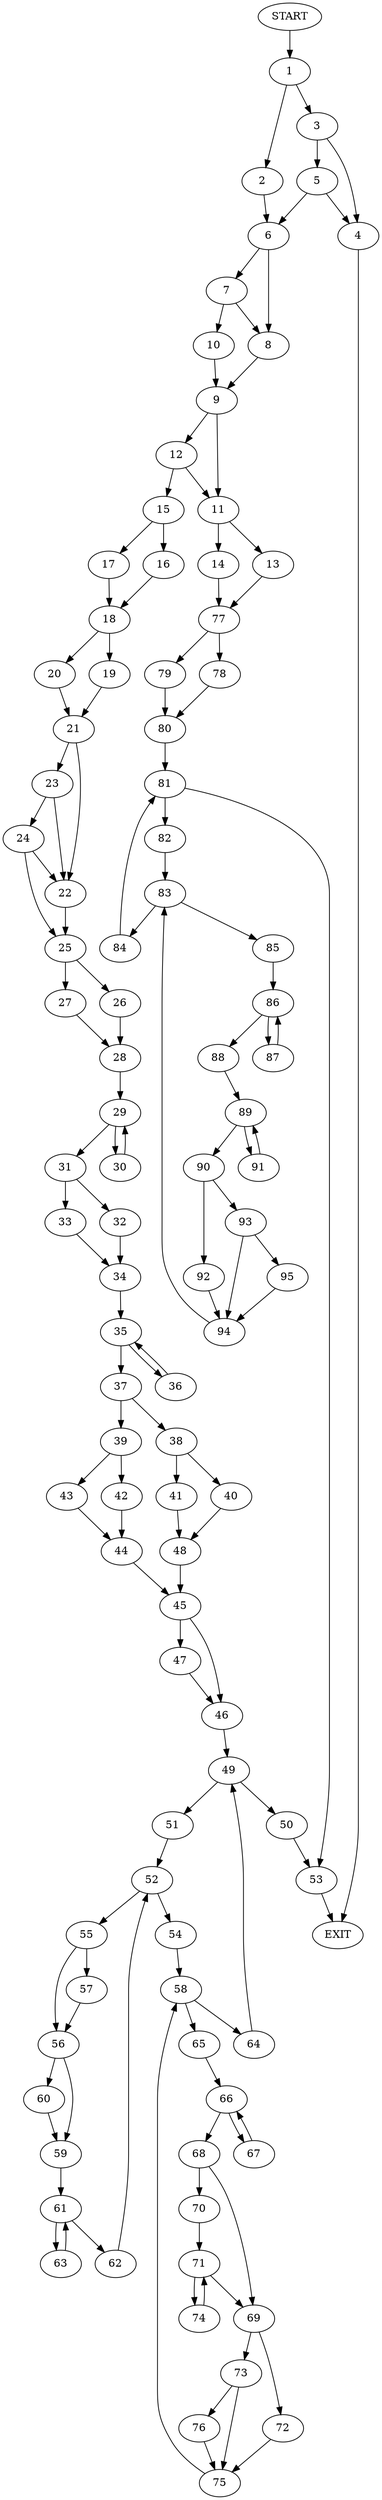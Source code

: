 digraph {
0 [label="START"]
96 [label="EXIT"]
0 -> 1
1 -> 2
1 -> 3
3 -> 4
3 -> 5
2 -> 6
6 -> 7
6 -> 8
5 -> 6
5 -> 4
4 -> 96
8 -> 9
7 -> 8
7 -> 10
10 -> 9
9 -> 11
9 -> 12
11 -> 13
11 -> 14
12 -> 11
12 -> 15
15 -> 16
15 -> 17
17 -> 18
16 -> 18
18 -> 19
18 -> 20
19 -> 21
20 -> 21
21 -> 22
21 -> 23
23 -> 22
23 -> 24
22 -> 25
24 -> 22
24 -> 25
25 -> 26
25 -> 27
27 -> 28
26 -> 28
28 -> 29
29 -> 30
29 -> 31
30 -> 29
31 -> 32
31 -> 33
33 -> 34
32 -> 34
34 -> 35
35 -> 36
35 -> 37
37 -> 38
37 -> 39
36 -> 35
38 -> 40
38 -> 41
39 -> 42
39 -> 43
43 -> 44
42 -> 44
44 -> 45
45 -> 46
45 -> 47
40 -> 48
41 -> 48
48 -> 45
47 -> 46
46 -> 49
49 -> 50
49 -> 51
51 -> 52
50 -> 53
52 -> 54
52 -> 55
55 -> 56
55 -> 57
54 -> 58
56 -> 59
56 -> 60
57 -> 56
59 -> 61
60 -> 59
61 -> 62
61 -> 63
63 -> 61
62 -> 52
58 -> 64
58 -> 65
64 -> 49
65 -> 66
66 -> 67
66 -> 68
68 -> 69
68 -> 70
67 -> 66
70 -> 71
69 -> 72
69 -> 73
71 -> 69
71 -> 74
74 -> 71
72 -> 75
73 -> 76
73 -> 75
75 -> 58
76 -> 75
53 -> 96
13 -> 77
14 -> 77
77 -> 78
77 -> 79
78 -> 80
79 -> 80
80 -> 81
81 -> 53
81 -> 82
82 -> 83
83 -> 84
83 -> 85
84 -> 81
85 -> 86
86 -> 87
86 -> 88
88 -> 89
87 -> 86
89 -> 90
89 -> 91
91 -> 89
90 -> 92
90 -> 93
92 -> 94
93 -> 94
93 -> 95
94 -> 83
95 -> 94
}
